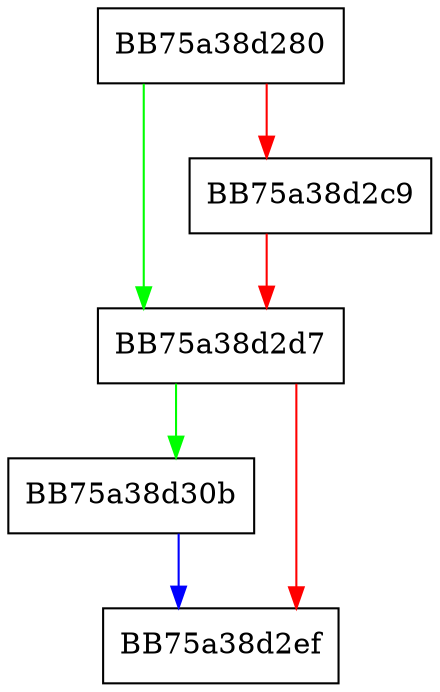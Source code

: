 digraph ScanHandlerBase {
  node [shape="box"];
  graph [splines=ortho];
  BB75a38d280 -> BB75a38d2d7 [color="green"];
  BB75a38d280 -> BB75a38d2c9 [color="red"];
  BB75a38d2c9 -> BB75a38d2d7 [color="red"];
  BB75a38d2d7 -> BB75a38d30b [color="green"];
  BB75a38d2d7 -> BB75a38d2ef [color="red"];
  BB75a38d30b -> BB75a38d2ef [color="blue"];
}